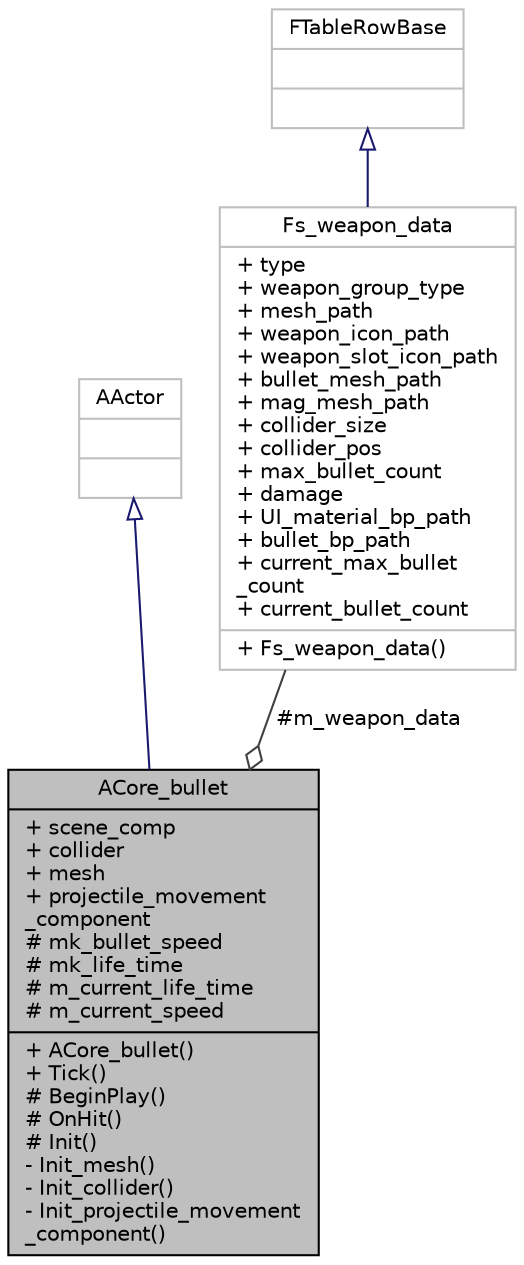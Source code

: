 digraph "ACore_bullet"
{
 // LATEX_PDF_SIZE
  edge [fontname="Helvetica",fontsize="10",labelfontname="Helvetica",labelfontsize="10"];
  node [fontname="Helvetica",fontsize="10",shape=record];
  Node1 [label="{ACore_bullet\n|+ scene_comp\l+ collider\l+ mesh\l+ projectile_movement\l_component\l# mk_bullet_speed\l# mk_life_time\l# m_current_life_time\l# m_current_speed\l|+ ACore_bullet()\l+ Tick()\l# BeginPlay()\l# OnHit()\l# Init()\l- Init_mesh()\l- Init_collider()\l- Init_projectile_movement\l_component()\l}",height=0.2,width=0.4,color="black", fillcolor="grey75", style="filled", fontcolor="black",tooltip=" "];
  Node2 -> Node1 [dir="back",color="midnightblue",fontsize="10",style="solid",arrowtail="onormal",fontname="Helvetica"];
  Node2 [label="{AActor\n||}",height=0.2,width=0.4,color="grey75", fillcolor="white", style="filled",tooltip=" "];
  Node3 -> Node1 [color="grey25",fontsize="10",style="solid",label=" #m_weapon_data" ,arrowhead="odiamond",fontname="Helvetica"];
  Node3 [label="{Fs_weapon_data\n|+ type\l+ weapon_group_type\l+ mesh_path\l+ weapon_icon_path\l+ weapon_slot_icon_path\l+ bullet_mesh_path\l+ mag_mesh_path\l+ collider_size\l+ collider_pos\l+ max_bullet_count\l+ damage\l+ UI_material_bp_path\l+ bullet_bp_path\l+ current_max_bullet\l_count\l+ current_bullet_count\l|+ Fs_weapon_data()\l}",height=0.2,width=0.4,color="grey75", fillcolor="white", style="filled",URL="$struct_fs__weapon__data.html",tooltip=" "];
  Node4 -> Node3 [dir="back",color="midnightblue",fontsize="10",style="solid",arrowtail="onormal",fontname="Helvetica"];
  Node4 [label="{FTableRowBase\n||}",height=0.2,width=0.4,color="grey75", fillcolor="white", style="filled",tooltip=" "];
}
